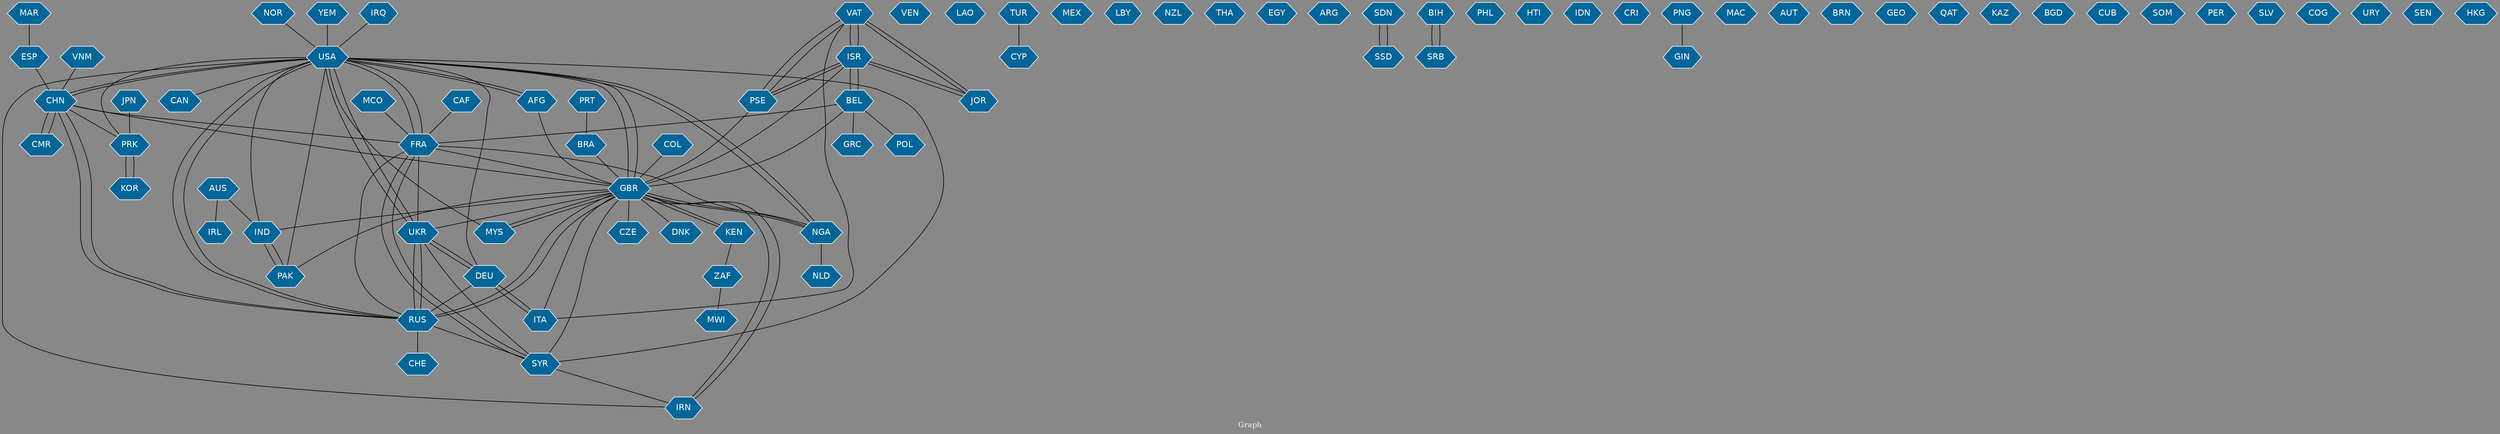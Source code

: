 // Countries together in item graph
graph {
	graph [bgcolor="#888888" fontcolor=white fontsize=12 label="Graph" outputorder=edgesfirst overlap=prism]
	node [color=white fillcolor="#006699" fontcolor=white fontname=Helvetica shape=hexagon style=filled]
	edge [arrowhead=open color=black fontcolor=white fontname=Courier fontsize=12]
		USA [label=USA]
		IND [label=IND]
		BEL [label=BEL]
		ISR [label=ISR]
		CHN [label=CHN]
		FRA [label=FRA]
		UKR [label=UKR]
		MYS [label=MYS]
		VEN [label=VEN]
		AFG [label=AFG]
		LAO [label=LAO]
		MCO [label=MCO]
		VAT [label=VAT]
		ZAF [label=ZAF]
		RUS [label=RUS]
		PAK [label=PAK]
		TUR [label=TUR]
		NGA [label=NGA]
		JOR [label=JOR]
		IRN [label=IRN]
		DEU [label=DEU]
		SYR [label=SYR]
		ITA [label=ITA]
		MEX [label=MEX]
		BRA [label=BRA]
		PRK [label=PRK]
		LBY [label=LBY]
		NZL [label=NZL]
		JPN [label=JPN]
		KOR [label=KOR]
		THA [label=THA]
		EGY [label=EGY]
		POL [label=POL]
		ARG [label=ARG]
		GBR [label=GBR]
		AUS [label=AUS]
		GRC [label=GRC]
		SDN [label=SDN]
		BIH [label=BIH]
		KEN [label=KEN]
		CHE [label=CHE]
		PHL [label=PHL]
		HTI [label=HTI]
		ESP [label=ESP]
		MAR [label=MAR]
		CAN [label=CAN]
		MWI [label=MWI]
		PSE [label=PSE]
		NLD [label=NLD]
		VNM [label=VNM]
		SRB [label=SRB]
		IDN [label=IDN]
		CRI [label=CRI]
		PNG [label=PNG]
		GIN [label=GIN]
		MAC [label=MAC]
		COL [label=COL]
		YEM [label=YEM]
		AUT [label=AUT]
		BRN [label=BRN]
		CYP [label=CYP]
		SSD [label=SSD]
		IRQ [label=IRQ]
		NOR [label=NOR]
		GEO [label=GEO]
		QAT [label=QAT]
		CMR [label=CMR]
		CZE [label=CZE]
		KAZ [label=KAZ]
		BGD [label=BGD]
		CUB [label=CUB]
		SOM [label=SOM]
		PER [label=PER]
		CAF [label=CAF]
		SLV [label=SLV]
		PRT [label=PRT]
		COG [label=COG]
		URY [label=URY]
		DNK [label=DNK]
		IRL [label=IRL]
		SEN [label=SEN]
		HKG [label=HKG]
			UKR -- FRA [weight=1]
			GBR -- IRN [weight=1]
			CAF -- FRA [weight=1]
			CHN -- CMR [weight=1]
			GBR -- CZE [weight=2]
			MYS -- USA [weight=1]
			GBR -- KEN [weight=1]
			BIH -- SRB [weight=2]
			AFG -- GBR [weight=1]
			USA -- NGA [weight=4]
			MAR -- ESP [weight=1]
			AFG -- USA [weight=3]
			PSE -- VAT [weight=1]
			BEL -- GRC [weight=1]
			BEL -- FRA [weight=1]
			CHN -- PRK [weight=1]
			SDN -- SSD [weight=2]
			PAK -- IND [weight=1]
			PRK -- USA [weight=2]
			PSE -- GBR [weight=1]
			SYR -- IRN [weight=1]
			USA -- UKR [weight=4]
			USA -- IRN [weight=1]
			BEL -- ISR [weight=3]
			KOR -- PRK [weight=4]
			NGA -- USA [weight=6]
			DEU -- RUS [weight=3]
			ESP -- CHN [weight=1]
			CHN -- USA [weight=6]
			MYS -- GBR [weight=1]
			MCO -- FRA [weight=1]
			BEL -- POL [weight=1]
			RUS -- SYR [weight=1]
			BRA -- GBR [weight=1]
			DEU -- ITA [weight=1]
			ISR -- VAT [weight=10]
			NGA -- NLD [weight=1]
			CMR -- CHN [weight=1]
			USA -- SYR [weight=2]
			AUS -- IRL [weight=1]
			GBR -- PAK [weight=1]
			JPN -- PRK [weight=1]
			GBR -- IND [weight=1]
			UKR -- USA [weight=3]
			USA -- RUS [weight=6]
			PSE -- ISR [weight=1]
			CHN -- FRA [weight=1]
			GBR -- RUS [weight=1]
			VAT -- ISR [weight=2]
			PRT -- BRA [weight=1]
			BEL -- GBR [weight=1]
			NGA -- GBR [weight=2]
			PNG -- GIN [weight=1]
			KEN -- GBR [weight=6]
			FRA -- USA [weight=1]
			ISR -- PSE [weight=2]
			IND -- PAK [weight=1]
			FRA -- GBR [weight=1]
			DEU -- UKR [weight=2]
			ISR -- BEL [weight=1]
			USA -- AFG [weight=4]
			KEN -- ZAF [weight=1]
			ZAF -- MWI [weight=1]
			FRA -- SYR [weight=1]
			JOR -- VAT [weight=1]
			VAT -- ITA [weight=1]
			ISR -- GBR [weight=1]
			SYR -- FRA [weight=1]
			RUS -- UKR [weight=32]
			USA -- FRA [weight=1]
			IRN -- GBR [weight=1]
			ITA -- DEU [weight=1]
			UKR -- SYR [weight=1]
			GBR -- USA [weight=1]
			USA -- PAK [weight=2]
			UKR -- DEU [weight=3]
			ISR -- JOR [weight=1]
			UKR -- RUS [weight=23]
			VAT -- JOR [weight=1]
			USA -- CAN [weight=1]
			SRB -- BIH [weight=2]
			RUS -- FRA [weight=1]
			IRQ -- USA [weight=1]
			GBR -- DNK [weight=1]
			GBR -- MYS [weight=2]
			RUS -- CHE [weight=1]
			GBR -- CHN [weight=1]
			USA -- IND [weight=1]
			NGA -- FRA [weight=1]
			NOR -- USA [weight=1]
			GBR -- UKR [weight=1]
			VAT -- PSE [weight=1]
			YEM -- USA [weight=1]
			JOR -- ISR [weight=1]
			CHN -- RUS [weight=1]
			RUS -- USA [weight=2]
			DEU -- USA [weight=2]
			RUS -- GBR [weight=1]
			GBR -- NGA [weight=2]
			GBR -- ITA [weight=1]
			TUR -- CYP [weight=1]
			USA -- CHN [weight=5]
			PRK -- KOR [weight=1]
			COL -- GBR [weight=1]
			SYR -- GBR [weight=1]
			SSD -- SDN [weight=2]
			USA -- GBR [weight=8]
			VNM -- CHN [weight=1]
			RUS -- CHN [weight=3]
			AUS -- IND [weight=2]
}